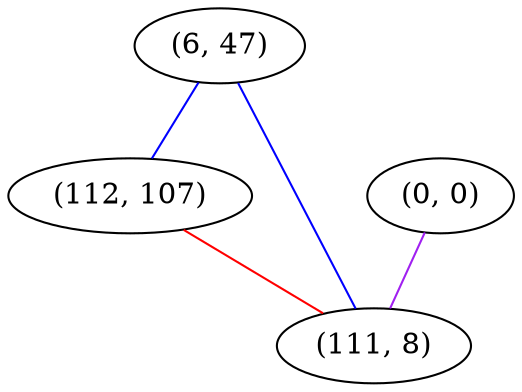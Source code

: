 graph "" {
"(6, 47)";
"(112, 107)";
"(0, 0)";
"(111, 8)";
"(6, 47)" -- "(112, 107)"  [color=blue, key=0, weight=3];
"(6, 47)" -- "(111, 8)"  [color=blue, key=0, weight=3];
"(112, 107)" -- "(111, 8)"  [color=red, key=0, weight=1];
"(0, 0)" -- "(111, 8)"  [color=purple, key=0, weight=4];
}
